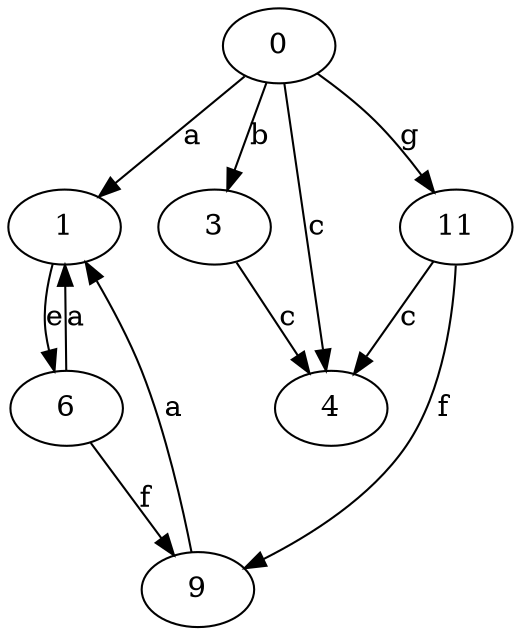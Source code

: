 strict digraph  {
1;
3;
4;
6;
0;
9;
11;
1 -> 6  [label=e];
3 -> 4  [label=c];
6 -> 1  [label=a];
6 -> 9  [label=f];
0 -> 1  [label=a];
0 -> 3  [label=b];
0 -> 4  [label=c];
0 -> 11  [label=g];
9 -> 1  [label=a];
11 -> 4  [label=c];
11 -> 9  [label=f];
}
